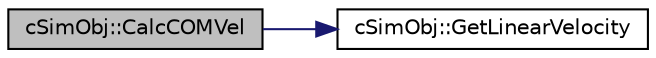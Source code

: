 digraph "cSimObj::CalcCOMVel"
{
 // LATEX_PDF_SIZE
  edge [fontname="Helvetica",fontsize="10",labelfontname="Helvetica",labelfontsize="10"];
  node [fontname="Helvetica",fontsize="10",shape=record];
  rankdir="LR";
  Node1 [label="cSimObj::CalcCOMVel",height=0.2,width=0.4,color="black", fillcolor="grey75", style="filled", fontcolor="black",tooltip=" "];
  Node1 -> Node2 [color="midnightblue",fontsize="10",style="solid",fontname="Helvetica"];
  Node2 [label="cSimObj::GetLinearVelocity",height=0.2,width=0.4,color="black", fillcolor="white", style="filled",URL="$classc_sim_obj.html#a72c5ddfa03f19696928f19add79b70c1",tooltip=" "];
}
